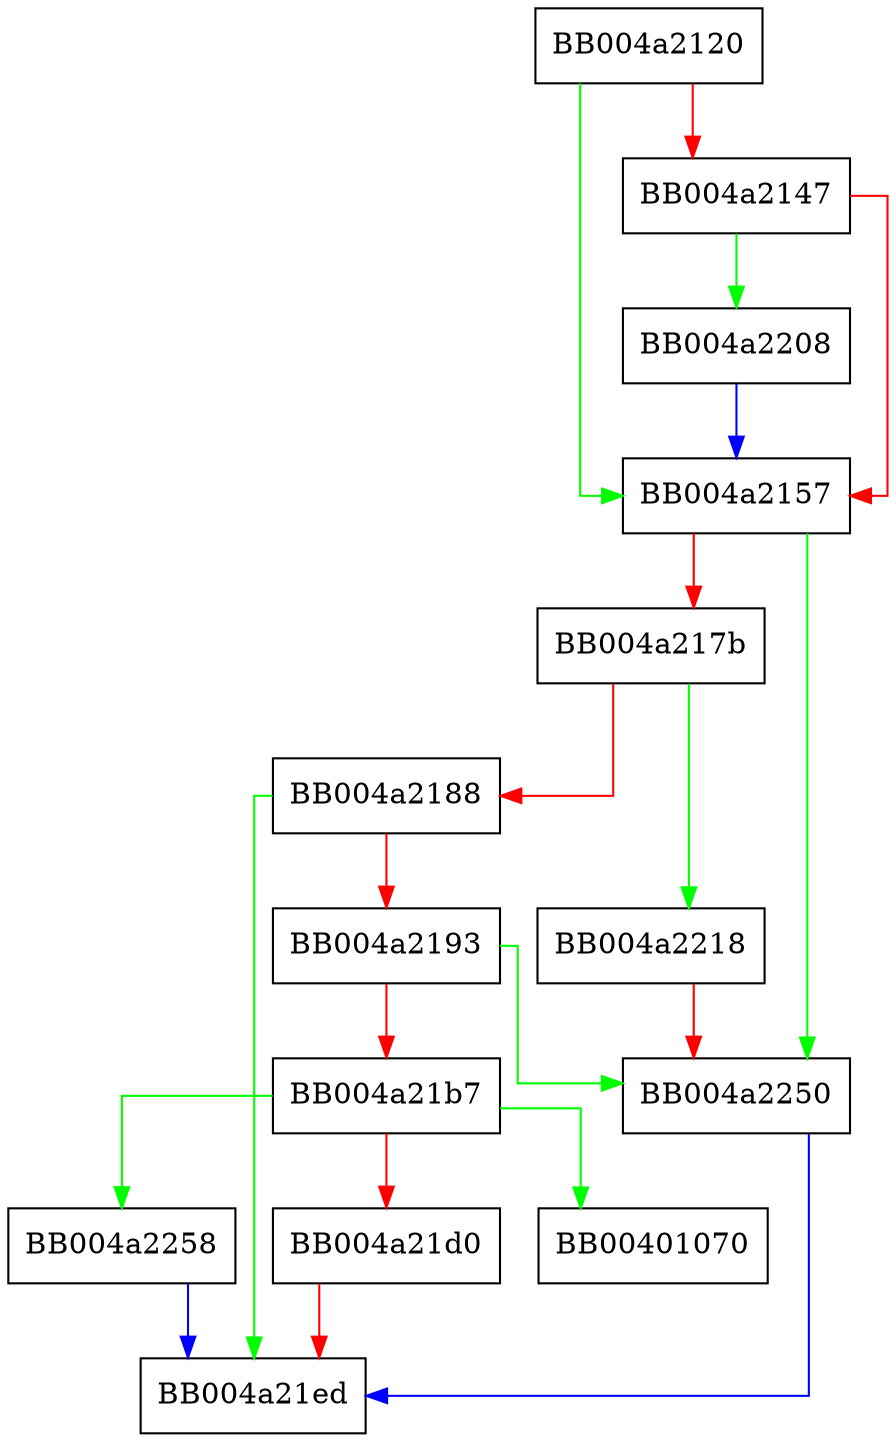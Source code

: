 digraph tls1_set_sigalgs_list {
  node [shape="box"];
  graph [splines=ortho];
  BB004a2120 -> BB004a2157 [color="green"];
  BB004a2120 -> BB004a2147 [color="red"];
  BB004a2147 -> BB004a2208 [color="green"];
  BB004a2147 -> BB004a2157 [color="red"];
  BB004a2157 -> BB004a2250 [color="green"];
  BB004a2157 -> BB004a217b [color="red"];
  BB004a217b -> BB004a2218 [color="green"];
  BB004a217b -> BB004a2188 [color="red"];
  BB004a2188 -> BB004a21ed [color="green"];
  BB004a2188 -> BB004a2193 [color="red"];
  BB004a2193 -> BB004a2250 [color="green"];
  BB004a2193 -> BB004a21b7 [color="red"];
  BB004a21b7 -> BB00401070 [color="green"];
  BB004a21b7 -> BB004a2258 [color="green"];
  BB004a21b7 -> BB004a21d0 [color="red"];
  BB004a21d0 -> BB004a21ed [color="red"];
  BB004a2208 -> BB004a2157 [color="blue"];
  BB004a2218 -> BB004a2250 [color="red"];
  BB004a2250 -> BB004a21ed [color="blue"];
  BB004a2258 -> BB004a21ed [color="blue"];
}